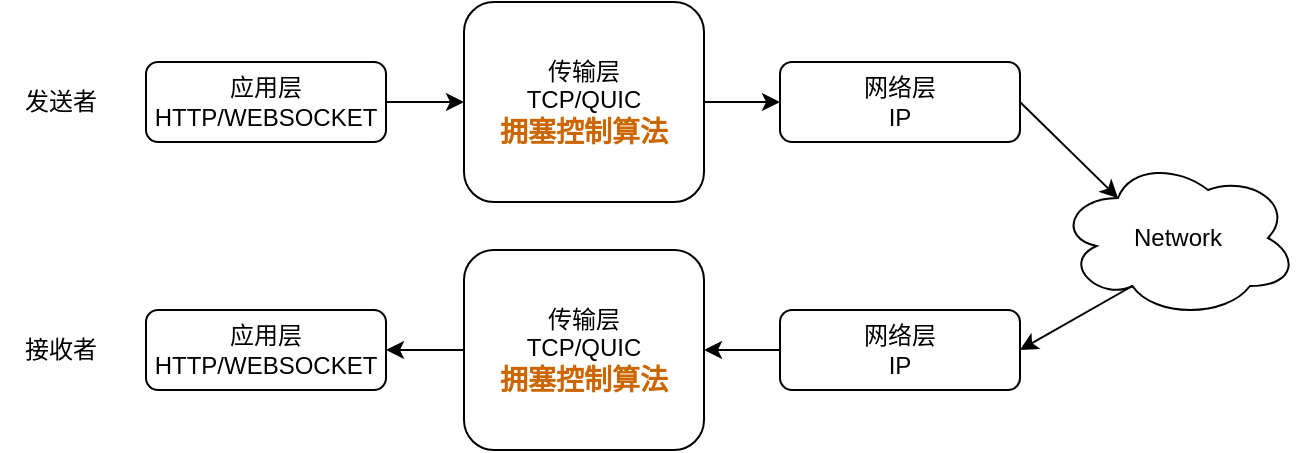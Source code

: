 <mxfile version="26.2.13">
  <diagram id="C5RBs43oDa-KdzZeNtuy" name="Page-1">
    <mxGraphModel dx="1215" dy="657" grid="1" gridSize="10" guides="1" tooltips="1" connect="1" arrows="1" fold="1" page="1" pageScale="1" pageWidth="827" pageHeight="1169" math="0" shadow="0">
      <root>
        <mxCell id="WIyWlLk6GJQsqaUBKTNV-0" />
        <mxCell id="WIyWlLk6GJQsqaUBKTNV-1" parent="WIyWlLk6GJQsqaUBKTNV-0" />
        <mxCell id="WIyWlLk6GJQsqaUBKTNV-3" value="&lt;div&gt;应用层&lt;/div&gt;HTTP/WEBSOCKET" style="rounded=1;whiteSpace=wrap;html=1;fontSize=12;glass=0;strokeWidth=1;shadow=0;" parent="WIyWlLk6GJQsqaUBKTNV-1" vertex="1">
          <mxGeometry x="162" y="130" width="120" height="40" as="geometry" />
        </mxCell>
        <mxCell id="GS8hxyTyObDqApa_BKXd-0" value="&lt;div&gt;&lt;font style=&quot;color: rgb(0, 0, 0);&quot;&gt;传输层&lt;/font&gt;&lt;/div&gt;&lt;div&gt;&lt;font style=&quot;color: rgb(0, 0, 0);&quot;&gt;TCP/QUIC&lt;/font&gt;&lt;/div&gt;&lt;div&gt;&lt;font style=&quot;color: rgb(204, 102, 0); font-size: 14px;&quot;&gt;&lt;b&gt;拥塞控制算法&lt;/b&gt;&lt;/font&gt;&lt;/div&gt;" style="rounded=1;whiteSpace=wrap;html=1;fontSize=12;glass=0;strokeWidth=1;shadow=0;fontColor=#FF8000;" vertex="1" parent="WIyWlLk6GJQsqaUBKTNV-1">
          <mxGeometry x="321" y="100" width="120" height="100" as="geometry" />
        </mxCell>
        <mxCell id="GS8hxyTyObDqApa_BKXd-2" value="&lt;div&gt;网络层&lt;/div&gt;IP" style="rounded=1;whiteSpace=wrap;html=1;fontSize=12;glass=0;strokeWidth=1;shadow=0;" vertex="1" parent="WIyWlLk6GJQsqaUBKTNV-1">
          <mxGeometry x="479" y="130" width="120" height="40" as="geometry" />
        </mxCell>
        <mxCell id="GS8hxyTyObDqApa_BKXd-8" value="" style="endArrow=classic;html=1;rounded=0;exitX=1;exitY=0.5;exitDx=0;exitDy=0;entryX=0;entryY=0.5;entryDx=0;entryDy=0;" edge="1" parent="WIyWlLk6GJQsqaUBKTNV-1" source="WIyWlLk6GJQsqaUBKTNV-3" target="GS8hxyTyObDqApa_BKXd-0">
          <mxGeometry width="50" height="50" relative="1" as="geometry">
            <mxPoint x="382" y="270" as="sourcePoint" />
            <mxPoint x="432" y="220" as="targetPoint" />
          </mxGeometry>
        </mxCell>
        <mxCell id="GS8hxyTyObDqApa_BKXd-9" value="" style="endArrow=classic;html=1;rounded=0;entryX=0;entryY=0.5;entryDx=0;entryDy=0;exitX=1;exitY=0.5;exitDx=0;exitDy=0;" edge="1" parent="WIyWlLk6GJQsqaUBKTNV-1" source="GS8hxyTyObDqApa_BKXd-0" target="GS8hxyTyObDqApa_BKXd-2">
          <mxGeometry width="50" height="50" relative="1" as="geometry">
            <mxPoint x="431" y="140" as="sourcePoint" />
            <mxPoint x="329" y="150" as="targetPoint" />
          </mxGeometry>
        </mxCell>
        <mxCell id="GS8hxyTyObDqApa_BKXd-12" value="Network" style="ellipse;shape=cloud;whiteSpace=wrap;html=1;" vertex="1" parent="WIyWlLk6GJQsqaUBKTNV-1">
          <mxGeometry x="618" y="178" width="120" height="80" as="geometry" />
        </mxCell>
        <mxCell id="GS8hxyTyObDqApa_BKXd-13" value="&lt;div&gt;网络层&lt;/div&gt;IP" style="rounded=1;whiteSpace=wrap;html=1;fontSize=12;glass=0;strokeWidth=1;shadow=0;" vertex="1" parent="WIyWlLk6GJQsqaUBKTNV-1">
          <mxGeometry x="479" y="254" width="120" height="40" as="geometry" />
        </mxCell>
        <mxCell id="GS8hxyTyObDqApa_BKXd-14" value="&lt;div&gt;&lt;font style=&quot;color: rgb(0, 0, 0);&quot;&gt;传输层&lt;/font&gt;&lt;/div&gt;&lt;div&gt;&lt;font style=&quot;color: rgb(0, 0, 0);&quot;&gt;TCP/QUIC&lt;/font&gt;&lt;/div&gt;&lt;div&gt;&lt;font style=&quot;color: rgb(204, 102, 0); font-size: 14px;&quot;&gt;&lt;b&gt;拥塞控制算法&lt;/b&gt;&lt;/font&gt;&lt;/div&gt;" style="rounded=1;whiteSpace=wrap;html=1;fontSize=12;glass=0;strokeWidth=1;shadow=0;fontColor=#FF8000;" vertex="1" parent="WIyWlLk6GJQsqaUBKTNV-1">
          <mxGeometry x="321" y="224" width="120" height="100" as="geometry" />
        </mxCell>
        <mxCell id="GS8hxyTyObDqApa_BKXd-15" value="&lt;div&gt;应用层&lt;/div&gt;HTTP/WEBSOCKET" style="rounded=1;whiteSpace=wrap;html=1;fontSize=12;glass=0;strokeWidth=1;shadow=0;" vertex="1" parent="WIyWlLk6GJQsqaUBKTNV-1">
          <mxGeometry x="162" y="254" width="120" height="40" as="geometry" />
        </mxCell>
        <mxCell id="GS8hxyTyObDqApa_BKXd-16" value="" style="endArrow=classic;html=1;rounded=0;entryX=0.25;entryY=0.25;entryDx=0;entryDy=0;exitX=1;exitY=0.5;exitDx=0;exitDy=0;entryPerimeter=0;" edge="1" parent="WIyWlLk6GJQsqaUBKTNV-1" source="GS8hxyTyObDqApa_BKXd-2" target="GS8hxyTyObDqApa_BKXd-12">
          <mxGeometry width="50" height="50" relative="1" as="geometry">
            <mxPoint x="439" y="160" as="sourcePoint" />
            <mxPoint x="489" y="160" as="targetPoint" />
          </mxGeometry>
        </mxCell>
        <mxCell id="GS8hxyTyObDqApa_BKXd-17" value="" style="endArrow=classic;html=1;rounded=0;entryX=1;entryY=0.5;entryDx=0;entryDy=0;exitX=0.31;exitY=0.8;exitDx=0;exitDy=0;exitPerimeter=0;" edge="1" parent="WIyWlLk6GJQsqaUBKTNV-1" source="GS8hxyTyObDqApa_BKXd-12" target="GS8hxyTyObDqApa_BKXd-13">
          <mxGeometry width="50" height="50" relative="1" as="geometry">
            <mxPoint x="669" y="240" as="sourcePoint" />
            <mxPoint x="499" y="164" as="targetPoint" />
          </mxGeometry>
        </mxCell>
        <mxCell id="GS8hxyTyObDqApa_BKXd-18" value="" style="endArrow=classic;html=1;rounded=0;entryX=1;entryY=0.5;entryDx=0;entryDy=0;exitX=0;exitY=0.5;exitDx=0;exitDy=0;" edge="1" parent="WIyWlLk6GJQsqaUBKTNV-1" source="GS8hxyTyObDqApa_BKXd-13" target="GS8hxyTyObDqApa_BKXd-14">
          <mxGeometry width="50" height="50" relative="1" as="geometry">
            <mxPoint x="451" y="154" as="sourcePoint" />
            <mxPoint x="501" y="154" as="targetPoint" />
          </mxGeometry>
        </mxCell>
        <mxCell id="GS8hxyTyObDqApa_BKXd-19" value="" style="endArrow=classic;html=1;rounded=0;entryX=1;entryY=0.5;entryDx=0;entryDy=0;" edge="1" parent="WIyWlLk6GJQsqaUBKTNV-1" source="GS8hxyTyObDqApa_BKXd-14" target="GS8hxyTyObDqApa_BKXd-15">
          <mxGeometry width="50" height="50" relative="1" as="geometry">
            <mxPoint x="322" y="274" as="sourcePoint" />
            <mxPoint x="462" y="284" as="targetPoint" />
          </mxGeometry>
        </mxCell>
        <mxCell id="GS8hxyTyObDqApa_BKXd-23" value="发送者" style="text;html=1;align=center;verticalAlign=middle;resizable=0;points=[];autosize=1;strokeColor=none;fillColor=none;" vertex="1" parent="WIyWlLk6GJQsqaUBKTNV-1">
          <mxGeometry x="89" y="135" width="60" height="30" as="geometry" />
        </mxCell>
        <mxCell id="GS8hxyTyObDqApa_BKXd-24" value="接收者" style="text;html=1;align=center;verticalAlign=middle;resizable=0;points=[];autosize=1;strokeColor=none;fillColor=none;" vertex="1" parent="WIyWlLk6GJQsqaUBKTNV-1">
          <mxGeometry x="89" y="259" width="60" height="30" as="geometry" />
        </mxCell>
      </root>
    </mxGraphModel>
  </diagram>
</mxfile>

